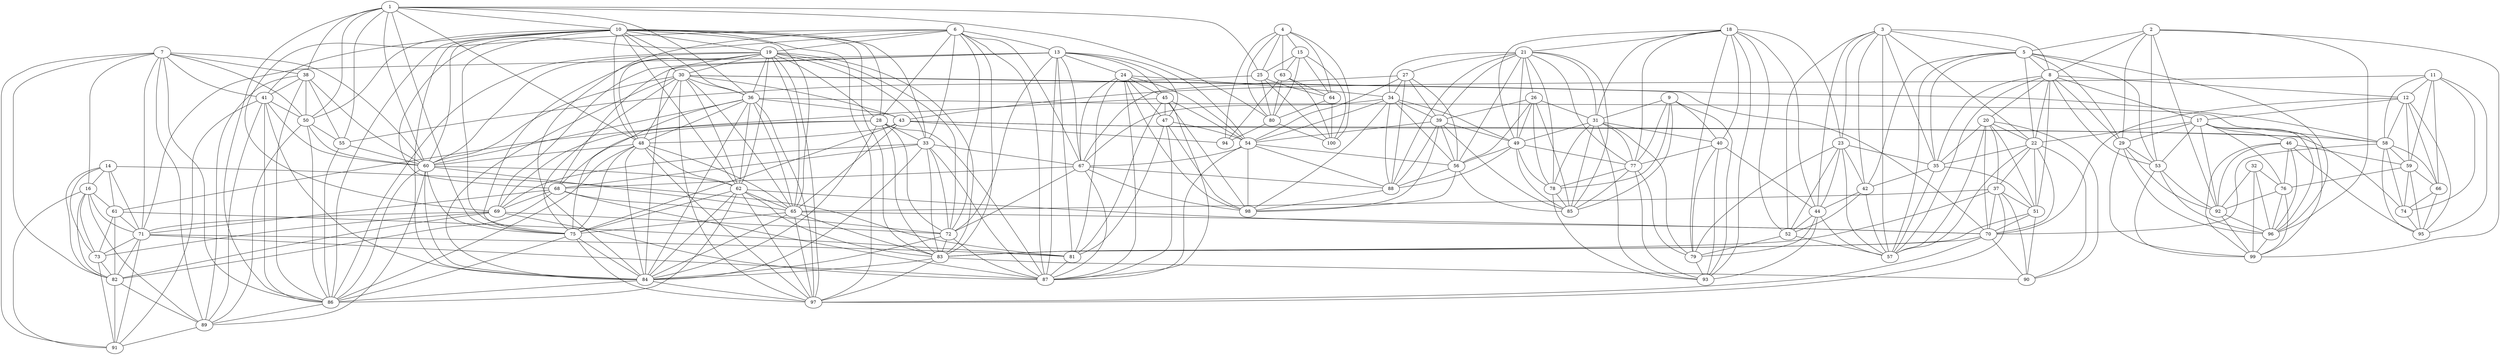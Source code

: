 graph g_m_468{
1--10
1--25
1--36
1--38
1--48
1--50
1--55
1--60
1--75
1--80
1--86
2--5
2--8
2--29
2--53
2--92
2--96
2--99
3--5
3--8
3--22
3--23
3--35
3--42
3--44
3--52
3--57
4--15
4--25
4--63
4--64
4--80
4--94
4--100
5--8
5--22
5--29
5--35
5--42
5--53
5--57
5--96
6--13
6--19
6--28
6--33
6--67
6--68
6--69
6--72
6--83
6--84
6--87
7--16
7--38
7--41
7--50
7--60
7--71
7--82
7--86
7--89
7--91
8--12
8--17
8--20
8--22
8--29
8--35
8--51
8--53
8--57
9--31
9--40
9--77
9--78
9--85
9--93
10--19
10--28
10--30
10--33
10--36
10--41
10--48
10--50
10--60
10--62
10--65
10--75
10--83
10--84
10--86
10--97
11--12
11--43
11--58
11--59
11--66
11--74
11--95
12--17
12--58
12--59
12--66
12--70
12--95
13--24
13--45
13--47
13--54
13--67
13--68
13--69
13--71
13--72
13--81
13--87
14--16
14--61
14--71
14--73
14--81
14--82
15--25
15--63
15--64
15--80
15--100
16--61
16--71
16--73
16--82
16--89
16--91
17--22
17--29
17--46
17--53
17--76
17--92
17--96
17--99
18--21
18--23
18--31
18--40
18--44
18--49
18--52
18--77
18--79
18--93
19--28
19--30
19--33
19--36
19--48
19--60
19--62
19--65
19--72
19--75
19--83
19--84
19--86
19--97
20--22
20--35
20--37
20--51
20--57
20--70
20--90
21--26
21--27
21--31
21--34
21--39
21--49
21--56
21--77
21--78
21--85
21--88
22--35
22--37
22--51
22--57
22--70
22--90
23--35
23--42
23--44
23--52
23--57
23--79
24--34
24--45
24--47
24--54
24--67
24--81
24--87
24--98
25--55
25--64
25--80
25--100
26--31
26--39
26--49
26--56
26--78
26--85
27--34
27--39
27--54
27--56
27--67
27--88
28--33
28--68
28--69
28--72
28--83
28--84
28--87
29--53
29--92
29--96
29--99
30--36
30--43
30--48
30--58
30--60
30--62
30--65
30--70
30--75
30--84
30--97
31--40
31--49
31--77
31--78
31--79
31--85
31--93
32--76
32--92
32--96
32--99
33--67
33--68
33--69
33--72
33--83
33--84
33--87
34--39
34--49
34--54
34--56
34--67
34--88
34--98
35--42
35--51
35--57
36--43
36--48
36--58
36--60
36--62
36--65
36--75
36--84
36--97
37--51
37--65
37--70
37--83
37--90
37--97
38--41
38--50
38--55
38--60
38--86
38--89
39--49
39--54
39--56
39--85
39--88
39--98
40--44
40--77
40--79
40--93
41--50
41--60
41--84
41--86
41--89
41--91
42--44
42--52
42--57
43--48
43--58
43--65
43--74
43--75
43--94
44--52
44--57
44--79
44--93
45--47
45--54
45--61
45--81
45--87
45--98
46--59
46--76
46--92
46--95
46--96
46--99
47--54
47--81
47--87
47--98
48--60
48--62
48--65
48--75
48--84
48--86
48--97
49--56
49--77
49--78
49--85
49--88
50--55
50--60
50--86
50--89
51--70
51--83
51--90
52--57
52--79
53--92
53--96
53--99
54--56
54--67
54--87
54--88
54--98
55--60
55--86
56--85
56--88
56--98
58--59
58--66
58--70
58--74
58--95
59--66
59--74
59--76
59--95
60--62
60--65
60--75
60--84
60--86
60--89
61--71
61--73
61--81
61--82
62--65
62--70
62--75
62--83
62--84
62--86
62--97
63--64
63--80
63--94
63--100
64--80
64--100
65--70
65--75
65--83
65--84
65--97
66--74
66--95
67--68
67--72
67--87
67--88
67--98
68--69
68--71
68--72
68--82
68--87
69--71
69--72
69--73
69--82
69--87
70--83
70--90
70--97
71--73
71--81
71--82
71--87
71--91
72--83
72--84
72--87
73--82
73--91
74--95
75--84
75--86
75--97
76--92
76--96
76--99
77--78
77--79
77--85
77--93
78--85
78--93
79--93
80--94
80--100
81--87
82--89
82--91
83--84
83--90
83--97
84--86
84--97
86--89
88--98
89--91
92--96
92--99
96--99
}
